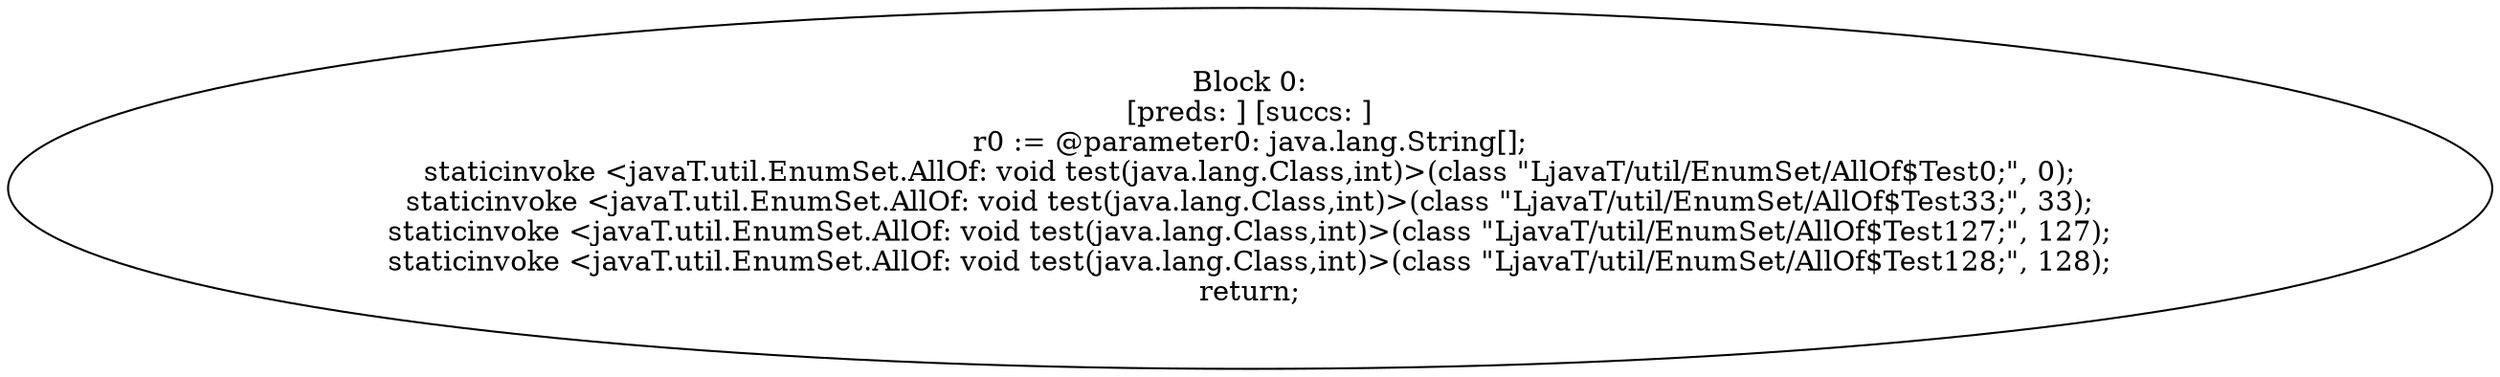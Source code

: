 digraph "unitGraph" {
    "Block 0:
[preds: ] [succs: ]
r0 := @parameter0: java.lang.String[];
staticinvoke <javaT.util.EnumSet.AllOf: void test(java.lang.Class,int)>(class \"LjavaT/util/EnumSet/AllOf$Test0;\", 0);
staticinvoke <javaT.util.EnumSet.AllOf: void test(java.lang.Class,int)>(class \"LjavaT/util/EnumSet/AllOf$Test33;\", 33);
staticinvoke <javaT.util.EnumSet.AllOf: void test(java.lang.Class,int)>(class \"LjavaT/util/EnumSet/AllOf$Test127;\", 127);
staticinvoke <javaT.util.EnumSet.AllOf: void test(java.lang.Class,int)>(class \"LjavaT/util/EnumSet/AllOf$Test128;\", 128);
return;
"
}
